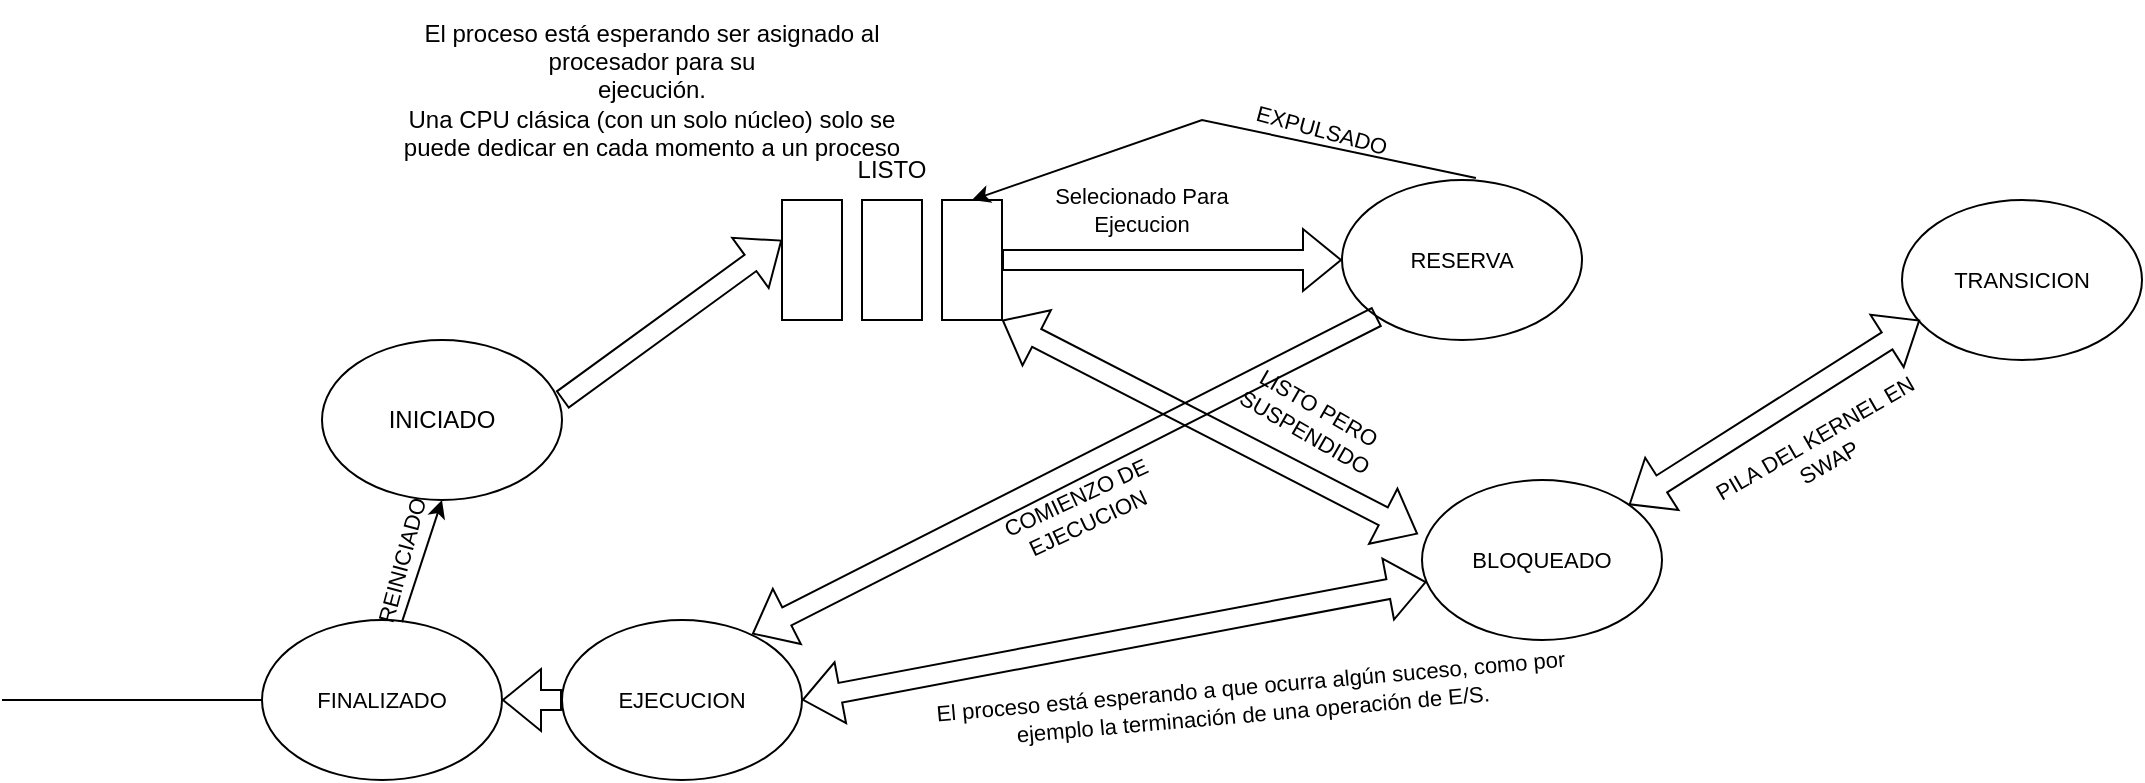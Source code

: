 <mxfile version="17.1.5" type="github">
  <diagram id="LnK7I3fKCFZdoakPzNgA" name="Page-1">
    <mxGraphModel dx="1108" dy="3782" grid="1" gridSize="10" guides="1" tooltips="1" connect="1" arrows="1" fold="1" page="1" pageScale="1" pageWidth="2339" pageHeight="3300" math="0" shadow="0">
      <root>
        <mxCell id="0" />
        <mxCell id="1" parent="0" />
        <mxCell id="h4laJ5u4eH6vI6puRdsw-1" value="" style="ellipse;whiteSpace=wrap;html=1;" vertex="1" parent="1">
          <mxGeometry x="200" y="150" width="120" height="80" as="geometry" />
        </mxCell>
        <mxCell id="h4laJ5u4eH6vI6puRdsw-2" value="INICIADO" style="text;html=1;strokeColor=none;fillColor=none;align=center;verticalAlign=middle;whiteSpace=wrap;rounded=0;" vertex="1" parent="1">
          <mxGeometry x="230" y="175" width="60" height="30" as="geometry" />
        </mxCell>
        <mxCell id="h4laJ5u4eH6vI6puRdsw-3" value="" style="shape=flexArrow;endArrow=classic;html=1;rounded=0;" edge="1" parent="1">
          <mxGeometry width="50" height="50" relative="1" as="geometry">
            <mxPoint x="320" y="180" as="sourcePoint" />
            <mxPoint x="430" y="100" as="targetPoint" />
          </mxGeometry>
        </mxCell>
        <mxCell id="h4laJ5u4eH6vI6puRdsw-4" value="" style="rounded=0;whiteSpace=wrap;html=1;" vertex="1" parent="1">
          <mxGeometry x="430" y="80" width="30" height="60" as="geometry" />
        </mxCell>
        <mxCell id="h4laJ5u4eH6vI6puRdsw-5" value="" style="rounded=0;whiteSpace=wrap;html=1;" vertex="1" parent="1">
          <mxGeometry x="470" y="80" width="30" height="60" as="geometry" />
        </mxCell>
        <mxCell id="h4laJ5u4eH6vI6puRdsw-6" value="" style="rounded=0;whiteSpace=wrap;html=1;" vertex="1" parent="1">
          <mxGeometry x="510" y="80" width="30" height="60" as="geometry" />
        </mxCell>
        <mxCell id="h4laJ5u4eH6vI6puRdsw-7" value="LISTO" style="text;html=1;strokeColor=none;fillColor=none;align=center;verticalAlign=middle;whiteSpace=wrap;rounded=0;" vertex="1" parent="1">
          <mxGeometry x="455" y="50" width="60" height="30" as="geometry" />
        </mxCell>
        <mxCell id="h4laJ5u4eH6vI6puRdsw-9" value="El proceso está esperando ser asignado al procesador para su&lt;br/&gt;ejecución.&lt;br/&gt;Una CPU clásica (con un solo núcleo) solo se puede dedicar en cada momento a un proceso" style="text;html=1;strokeColor=none;fillColor=none;align=center;verticalAlign=middle;whiteSpace=wrap;rounded=0;" vertex="1" parent="1">
          <mxGeometry x="230" y="-20" width="270" height="90" as="geometry" />
        </mxCell>
        <mxCell id="h4laJ5u4eH6vI6puRdsw-11" value="" style="shape=flexArrow;endArrow=classic;html=1;rounded=0;fontSize=11;exitX=1;exitY=0.5;exitDx=0;exitDy=0;" edge="1" parent="1" source="h4laJ5u4eH6vI6puRdsw-6">
          <mxGeometry width="50" height="50" relative="1" as="geometry">
            <mxPoint x="530" y="160" as="sourcePoint" />
            <mxPoint x="710" y="110" as="targetPoint" />
          </mxGeometry>
        </mxCell>
        <mxCell id="h4laJ5u4eH6vI6puRdsw-12" value="Selecionado Para Ejecucion" style="text;html=1;strokeColor=none;fillColor=none;align=center;verticalAlign=middle;whiteSpace=wrap;rounded=0;fontSize=11;" vertex="1" parent="1">
          <mxGeometry x="550" y="70" width="120" height="30" as="geometry" />
        </mxCell>
        <mxCell id="h4laJ5u4eH6vI6puRdsw-13" value="" style="ellipse;whiteSpace=wrap;html=1;fontSize=11;" vertex="1" parent="1">
          <mxGeometry x="710" y="70" width="120" height="80" as="geometry" />
        </mxCell>
        <mxCell id="h4laJ5u4eH6vI6puRdsw-16" value="RESERVA" style="text;html=1;strokeColor=none;fillColor=none;align=center;verticalAlign=middle;whiteSpace=wrap;rounded=0;fontSize=11;" vertex="1" parent="1">
          <mxGeometry x="740" y="95" width="60" height="30" as="geometry" />
        </mxCell>
        <mxCell id="h4laJ5u4eH6vI6puRdsw-17" value="" style="endArrow=classic;html=1;rounded=0;fontSize=11;entryX=0.5;entryY=0;entryDx=0;entryDy=0;exitX=0.558;exitY=-0.012;exitDx=0;exitDy=0;exitPerimeter=0;" edge="1" parent="1" source="h4laJ5u4eH6vI6puRdsw-13" target="h4laJ5u4eH6vI6puRdsw-6">
          <mxGeometry width="50" height="50" relative="1" as="geometry">
            <mxPoint x="530" y="140" as="sourcePoint" />
            <mxPoint x="580" y="90" as="targetPoint" />
            <Array as="points">
              <mxPoint x="640" y="40" />
            </Array>
          </mxGeometry>
        </mxCell>
        <mxCell id="h4laJ5u4eH6vI6puRdsw-18" value="EXPULSADO" style="text;html=1;strokeColor=none;fillColor=none;align=center;verticalAlign=middle;whiteSpace=wrap;rounded=0;fontSize=11;rotation=15;" vertex="1" parent="1">
          <mxGeometry x="670" y="30" width="60" height="30" as="geometry" />
        </mxCell>
        <mxCell id="h4laJ5u4eH6vI6puRdsw-20" value="" style="shape=flexArrow;endArrow=classic;html=1;rounded=0;fontSize=11;exitX=0;exitY=1;exitDx=0;exitDy=0;entryX=0.792;entryY=0.088;entryDx=0;entryDy=0;entryPerimeter=0;" edge="1" parent="1" source="h4laJ5u4eH6vI6puRdsw-13" target="h4laJ5u4eH6vI6puRdsw-22">
          <mxGeometry width="50" height="50" relative="1" as="geometry">
            <mxPoint x="970" y="140" as="sourcePoint" />
            <mxPoint x="1020" y="110" as="targetPoint" />
          </mxGeometry>
        </mxCell>
        <mxCell id="h4laJ5u4eH6vI6puRdsw-21" value="COMIENZO DE EJECUCION" style="text;html=1;strokeColor=none;fillColor=none;align=center;verticalAlign=middle;whiteSpace=wrap;rounded=0;fontSize=11;rotation=-25;" vertex="1" parent="1">
          <mxGeometry x="530" y="220" width="100" height="30" as="geometry" />
        </mxCell>
        <mxCell id="h4laJ5u4eH6vI6puRdsw-22" value="" style="ellipse;whiteSpace=wrap;html=1;fontSize=11;" vertex="1" parent="1">
          <mxGeometry x="320" y="290" width="120" height="80" as="geometry" />
        </mxCell>
        <mxCell id="h4laJ5u4eH6vI6puRdsw-24" value="EJECUCION" style="text;html=1;strokeColor=none;fillColor=none;align=center;verticalAlign=middle;whiteSpace=wrap;rounded=0;fontSize=11;" vertex="1" parent="1">
          <mxGeometry x="350" y="315" width="60" height="30" as="geometry" />
        </mxCell>
        <mxCell id="h4laJ5u4eH6vI6puRdsw-27" value="" style="shape=flexArrow;endArrow=classic;startArrow=classic;html=1;rounded=0;fontSize=11;entryX=1;entryY=0.5;entryDx=0;entryDy=0;" edge="1" parent="1" source="h4laJ5u4eH6vI6puRdsw-28" target="h4laJ5u4eH6vI6puRdsw-22">
          <mxGeometry width="100" height="100" relative="1" as="geometry">
            <mxPoint x="880" y="260" as="sourcePoint" />
            <mxPoint x="1050" y="140" as="targetPoint" />
            <Array as="points" />
          </mxGeometry>
        </mxCell>
        <mxCell id="h4laJ5u4eH6vI6puRdsw-28" value="" style="ellipse;whiteSpace=wrap;html=1;fontSize=11;" vertex="1" parent="1">
          <mxGeometry x="750" y="220" width="120" height="80" as="geometry" />
        </mxCell>
        <mxCell id="h4laJ5u4eH6vI6puRdsw-29" value="BLOQUEADO" style="text;html=1;strokeColor=none;fillColor=none;align=center;verticalAlign=middle;whiteSpace=wrap;rounded=0;fontSize=11;" vertex="1" parent="1">
          <mxGeometry x="780" y="245" width="60" height="30" as="geometry" />
        </mxCell>
        <mxCell id="h4laJ5u4eH6vI6puRdsw-31" value="LISTO PERO SUSPENDIDO" style="text;html=1;strokeColor=none;fillColor=none;align=center;verticalAlign=middle;whiteSpace=wrap;rounded=0;fontSize=11;rotation=30;" vertex="1" parent="1">
          <mxGeometry x="630" y="175" width="130" height="30" as="geometry" />
        </mxCell>
        <mxCell id="h4laJ5u4eH6vI6puRdsw-32" value="El proceso está esperando a que ocurra algún suceso, como por&lt;br/&gt;ejemplo la terminación de una operación de E/S." style="text;html=1;strokeColor=none;fillColor=none;align=center;verticalAlign=middle;whiteSpace=wrap;rounded=0;fontSize=11;rotation=-5;" vertex="1" parent="1">
          <mxGeometry x="490" y="315" width="350" height="30" as="geometry" />
        </mxCell>
        <mxCell id="h4laJ5u4eH6vI6puRdsw-34" value="" style="shape=flexArrow;endArrow=classic;startArrow=classic;html=1;rounded=0;fontSize=11;exitX=-0.017;exitY=0.338;exitDx=0;exitDy=0;exitPerimeter=0;entryX=1;entryY=1;entryDx=0;entryDy=0;" edge="1" parent="1" source="h4laJ5u4eH6vI6puRdsw-28" target="h4laJ5u4eH6vI6puRdsw-6">
          <mxGeometry width="100" height="100" relative="1" as="geometry">
            <mxPoint x="850" y="260" as="sourcePoint" />
            <mxPoint x="950" y="160" as="targetPoint" />
          </mxGeometry>
        </mxCell>
        <mxCell id="h4laJ5u4eH6vI6puRdsw-36" value="" style="ellipse;whiteSpace=wrap;html=1;fontSize=11;" vertex="1" parent="1">
          <mxGeometry x="990" y="80" width="120" height="80" as="geometry" />
        </mxCell>
        <mxCell id="h4laJ5u4eH6vI6puRdsw-37" value="TRANSICION" style="text;html=1;strokeColor=none;fillColor=none;align=center;verticalAlign=middle;whiteSpace=wrap;rounded=0;fontSize=11;" vertex="1" parent="1">
          <mxGeometry x="1020" y="105" width="60" height="30" as="geometry" />
        </mxCell>
        <mxCell id="h4laJ5u4eH6vI6puRdsw-38" value="PILA DEL KERNEL EN SWAP" style="text;html=1;strokeColor=none;fillColor=none;align=center;verticalAlign=middle;whiteSpace=wrap;rounded=0;fontSize=11;rotation=-30;" vertex="1" parent="1">
          <mxGeometry x="890" y="190" width="120" height="30" as="geometry" />
        </mxCell>
        <mxCell id="h4laJ5u4eH6vI6puRdsw-41" value="" style="shape=flexArrow;endArrow=classic;startArrow=classic;html=1;rounded=0;fontSize=11;entryX=0.075;entryY=0.75;entryDx=0;entryDy=0;entryPerimeter=0;" edge="1" parent="1" source="h4laJ5u4eH6vI6puRdsw-28" target="h4laJ5u4eH6vI6puRdsw-36">
          <mxGeometry width="100" height="100" relative="1" as="geometry">
            <mxPoint x="790" y="350" as="sourcePoint" />
            <mxPoint x="890" y="250" as="targetPoint" />
          </mxGeometry>
        </mxCell>
        <mxCell id="h4laJ5u4eH6vI6puRdsw-42" value="" style="shape=flexArrow;endArrow=classic;html=1;rounded=0;fontSize=11;exitX=0;exitY=0.5;exitDx=0;exitDy=0;" edge="1" parent="1" source="h4laJ5u4eH6vI6puRdsw-22" target="h4laJ5u4eH6vI6puRdsw-43">
          <mxGeometry width="50" height="50" relative="1" as="geometry">
            <mxPoint x="620" y="230" as="sourcePoint" />
            <mxPoint x="230" y="330" as="targetPoint" />
          </mxGeometry>
        </mxCell>
        <mxCell id="h4laJ5u4eH6vI6puRdsw-43" value="" style="ellipse;whiteSpace=wrap;html=1;fontSize=11;" vertex="1" parent="1">
          <mxGeometry x="170" y="290" width="120" height="80" as="geometry" />
        </mxCell>
        <mxCell id="h4laJ5u4eH6vI6puRdsw-44" value="FINALIZADO" style="text;html=1;strokeColor=none;fillColor=none;align=center;verticalAlign=middle;whiteSpace=wrap;rounded=0;fontSize=11;" vertex="1" parent="1">
          <mxGeometry x="200" y="315" width="60" height="30" as="geometry" />
        </mxCell>
        <mxCell id="h4laJ5u4eH6vI6puRdsw-47" value="" style="endArrow=classic;html=1;rounded=0;fontSize=11;exitX=0.583;exitY=0.013;exitDx=0;exitDy=0;exitPerimeter=0;entryX=0.5;entryY=1;entryDx=0;entryDy=0;" edge="1" parent="1" source="h4laJ5u4eH6vI6puRdsw-43" target="h4laJ5u4eH6vI6puRdsw-1">
          <mxGeometry width="50" height="50" relative="1" as="geometry">
            <mxPoint x="690" y="230" as="sourcePoint" />
            <mxPoint x="740" y="180" as="targetPoint" />
          </mxGeometry>
        </mxCell>
        <mxCell id="h4laJ5u4eH6vI6puRdsw-48" value="REINICIADO" style="text;html=1;strokeColor=none;fillColor=none;align=center;verticalAlign=middle;whiteSpace=wrap;rounded=0;fontSize=11;rotation=-75;" vertex="1" parent="1">
          <mxGeometry x="210" y="245" width="60" height="30" as="geometry" />
        </mxCell>
        <mxCell id="h4laJ5u4eH6vI6puRdsw-49" value="" style="endArrow=none;html=1;rounded=0;fontSize=11;exitX=0;exitY=0.5;exitDx=0;exitDy=0;" edge="1" parent="1" source="h4laJ5u4eH6vI6puRdsw-43">
          <mxGeometry width="50" height="50" relative="1" as="geometry">
            <mxPoint x="310" y="230" as="sourcePoint" />
            <mxPoint x="40" y="330" as="targetPoint" />
          </mxGeometry>
        </mxCell>
      </root>
    </mxGraphModel>
  </diagram>
</mxfile>
